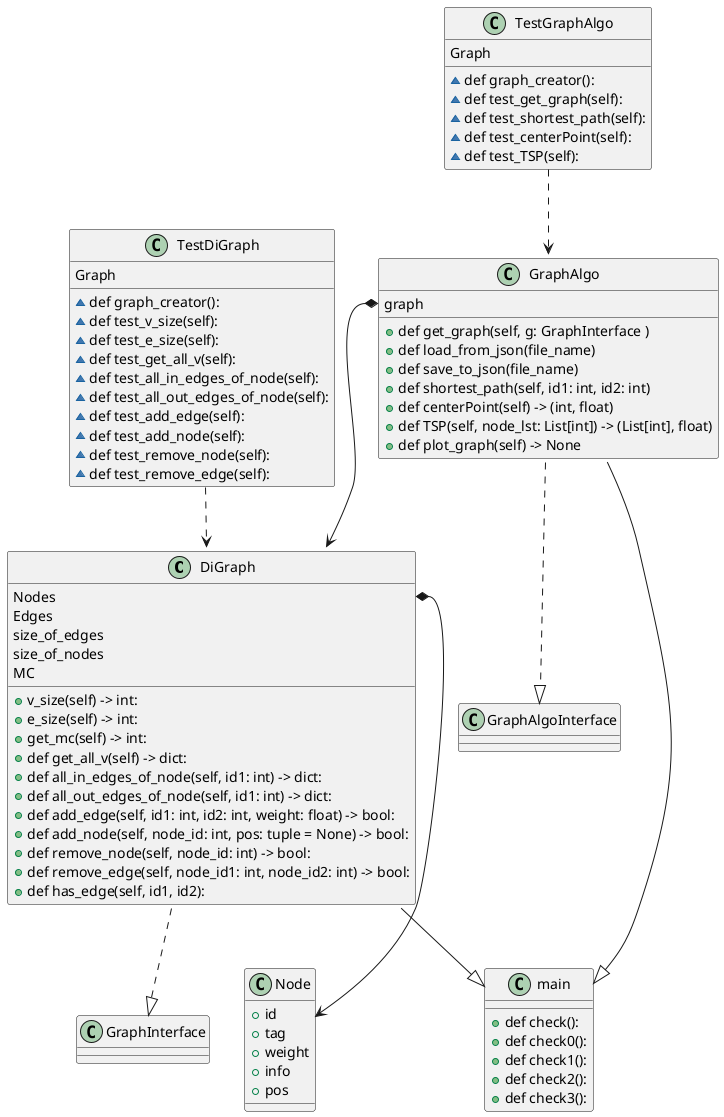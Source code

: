 @startuml
DiGraph..|>GraphInterface
GraphAlgo..|>GraphAlgoInterface
class GraphAlgo{
     graph
    +def get_graph(self, g: GraphInterface )
    +def load_from_json(file_name)
   +def save_to_json(file_name)
    +def shortest_path(self, id1: int, id2: int)
    +def centerPoint(self) -> (int, float)
    +def TSP(self, node_lst: List[int]) -> (List[int], float)
    +def plot_graph(self) -> None
}
class main{
+def check():
+def check0():
+def check1():
+def check2():
+def check3():
}
DiGraph--|>main
GraphAlgo--|>main
class Node{
   +id
   +tag
   +weight
   +info
   +pos
}
class DiGraph{
  Nodes
  Edges
  size_of_edges
  size_of_nodes
  MC

+v_size(self) -> int:
+e_size(self) -> int:
+get_mc(self) -> int:
 +def get_all_v(self) -> dict:
 +def all_in_edges_of_node(self, id1: int) -> dict:
 +def all_out_edges_of_node(self, id1: int) -> dict:
 +def add_edge(self, id1: int, id2: int, weight: float) -> bool:
 +def add_node(self, node_id: int, pos: tuple = None) -> bool:
 +def remove_node(self, node_id: int) -> bool:
 +def remove_edge(self, node_id1: int, node_id2: int) -> bool:
 +def has_edge(self, id1, id2):
}
TestDiGraph..>DiGraph
class TestDiGraph{
Graph
~def graph_creator():
~def test_v_size(self):
~def test_e_size(self):
~def test_get_all_v(self):
~def test_all_in_edges_of_node(self):
~def test_all_out_edges_of_node(self):
~def test_add_edge(self):
~def test_add_node(self):
~def test_remove_node(self):
~def test_remove_edge(self):
}
TestGraphAlgo..>GraphAlgo
class TestGraphAlgo{
Graph
~def graph_creator():
~def test_get_graph(self):
~def test_shortest_path(self):
~def test_centerPoint(self):
~def test_TSP(self):
}
GraphAlgo::graph *--> DiGraph
DiGraph::Nodes*-->Node
@enduml